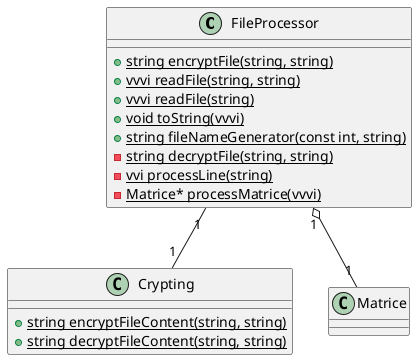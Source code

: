 @startuml

class FileProcessor {
    +{static} string encryptFile(string, string)
    +{static} vvvi readFile(string, string)
    +{static} vvvi readFile(string)
    +{static} void toString(vvvi)
    +{static} string fileNameGenerator(const int, string)
    -{static} string decryptFile(string, string)
    -{static} vvi processLine(string)
    -{static} Matrice* processMatrice(vvvi)
}

class Crypting {
    +{static} string encryptFileContent(string, string)
    +{static} string decryptFileContent(string, string)
}

class Matrice

FileProcessor "1" -- "1" Crypting
FileProcessor "1" o-- "1" Matrice

@enduml
